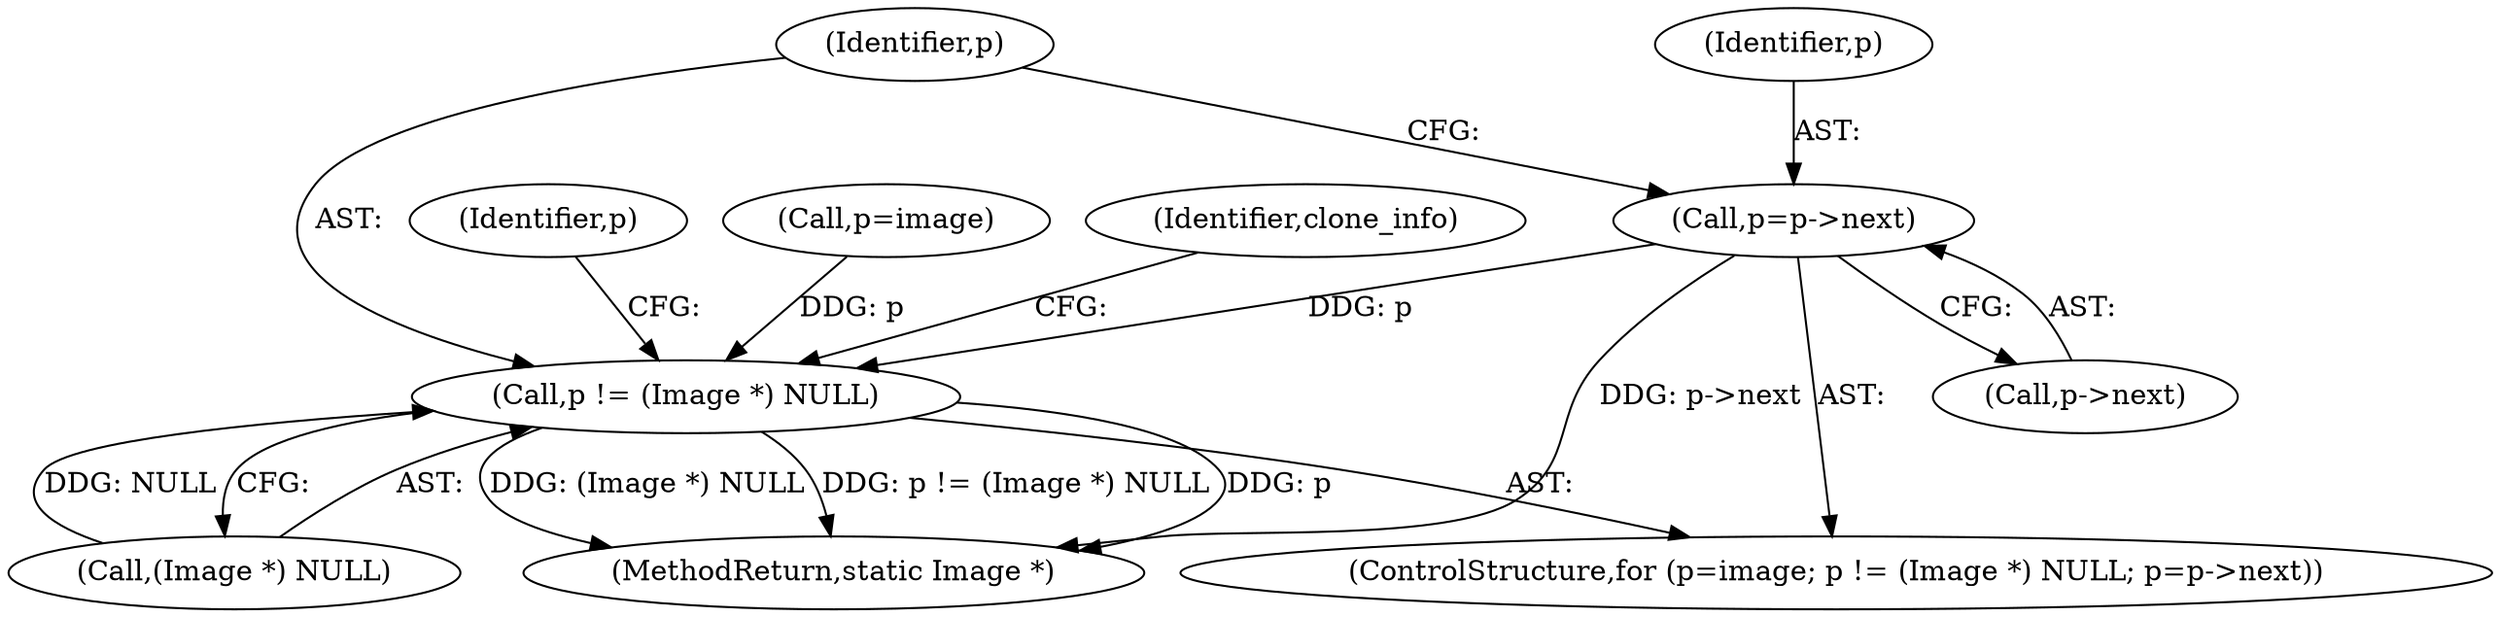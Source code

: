 digraph "0_ImageMagick_b173a352397877775c51c9a0e9d59eb6ce24c455@pointer" {
"1001727" [label="(Call,p=p->next)"];
"1001722" [label="(Call,p != (Image *) NULL)"];
"1001729" [label="(Call,p->next)"];
"1001785" [label="(MethodReturn,static Image *)"];
"1001727" [label="(Call,p=p->next)"];
"1001724" [label="(Call,(Image *) NULL)"];
"1001740" [label="(Identifier,clone_info)"];
"1001723" [label="(Identifier,p)"];
"1001722" [label="(Call,p != (Image *) NULL)"];
"1001728" [label="(Identifier,p)"];
"1001718" [label="(ControlStructure,for (p=image; p != (Image *) NULL; p=p->next))"];
"1001734" [label="(Identifier,p)"];
"1001719" [label="(Call,p=image)"];
"1001727" -> "1001718"  [label="AST: "];
"1001727" -> "1001729"  [label="CFG: "];
"1001728" -> "1001727"  [label="AST: "];
"1001729" -> "1001727"  [label="AST: "];
"1001723" -> "1001727"  [label="CFG: "];
"1001727" -> "1001785"  [label="DDG: p->next"];
"1001727" -> "1001722"  [label="DDG: p"];
"1001722" -> "1001718"  [label="AST: "];
"1001722" -> "1001724"  [label="CFG: "];
"1001723" -> "1001722"  [label="AST: "];
"1001724" -> "1001722"  [label="AST: "];
"1001734" -> "1001722"  [label="CFG: "];
"1001740" -> "1001722"  [label="CFG: "];
"1001722" -> "1001785"  [label="DDG: (Image *) NULL"];
"1001722" -> "1001785"  [label="DDG: p != (Image *) NULL"];
"1001722" -> "1001785"  [label="DDG: p"];
"1001719" -> "1001722"  [label="DDG: p"];
"1001724" -> "1001722"  [label="DDG: NULL"];
}
